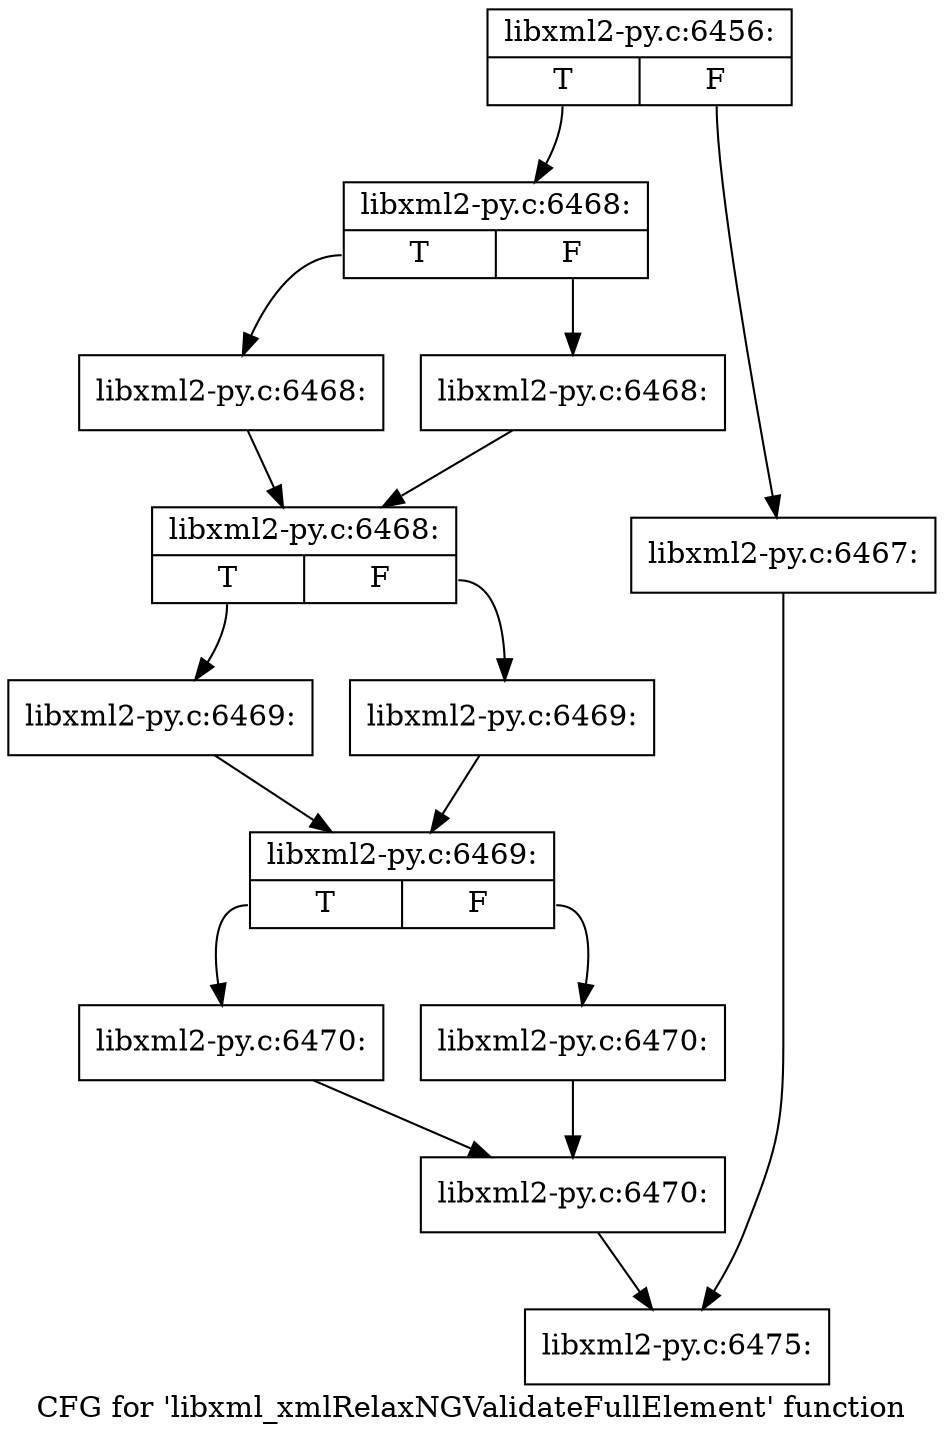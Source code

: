 digraph "CFG for 'libxml_xmlRelaxNGValidateFullElement' function" {
	label="CFG for 'libxml_xmlRelaxNGValidateFullElement' function";

	Node0x4236340 [shape=record,label="{libxml2-py.c:6456:|{<s0>T|<s1>F}}"];
	Node0x4236340:s0 -> Node0x423c110;
	Node0x4236340:s1 -> Node0x423c0c0;
	Node0x423c0c0 [shape=record,label="{libxml2-py.c:6467:}"];
	Node0x423c0c0 -> Node0x42365f0;
	Node0x423c110 [shape=record,label="{libxml2-py.c:6468:|{<s0>T|<s1>F}}"];
	Node0x423c110:s0 -> Node0x423ca30;
	Node0x423c110:s1 -> Node0x423ca80;
	Node0x423ca30 [shape=record,label="{libxml2-py.c:6468:}"];
	Node0x423ca30 -> Node0x423cad0;
	Node0x423ca80 [shape=record,label="{libxml2-py.c:6468:}"];
	Node0x423ca80 -> Node0x423cad0;
	Node0x423cad0 [shape=record,label="{libxml2-py.c:6468:|{<s0>T|<s1>F}}"];
	Node0x423cad0:s0 -> Node0x423d100;
	Node0x423cad0:s1 -> Node0x423d150;
	Node0x423d100 [shape=record,label="{libxml2-py.c:6469:}"];
	Node0x423d100 -> Node0x423d1a0;
	Node0x423d150 [shape=record,label="{libxml2-py.c:6469:}"];
	Node0x423d150 -> Node0x423d1a0;
	Node0x423d1a0 [shape=record,label="{libxml2-py.c:6469:|{<s0>T|<s1>F}}"];
	Node0x423d1a0:s0 -> Node0x423d830;
	Node0x423d1a0:s1 -> Node0x423d880;
	Node0x423d830 [shape=record,label="{libxml2-py.c:6470:}"];
	Node0x423d830 -> Node0x423d8d0;
	Node0x423d880 [shape=record,label="{libxml2-py.c:6470:}"];
	Node0x423d880 -> Node0x423d8d0;
	Node0x423d8d0 [shape=record,label="{libxml2-py.c:6470:}"];
	Node0x423d8d0 -> Node0x42365f0;
	Node0x42365f0 [shape=record,label="{libxml2-py.c:6475:}"];
}

